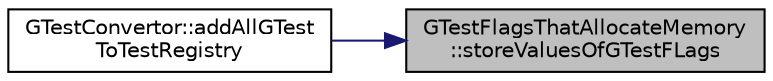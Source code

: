 digraph "GTestFlagsThatAllocateMemory::storeValuesOfGTestFLags"
{
 // LATEX_PDF_SIZE
  edge [fontname="Helvetica",fontsize="10",labelfontname="Helvetica",labelfontsize="10"];
  node [fontname="Helvetica",fontsize="10",shape=record];
  rankdir="RL";
  Node1 [label="GTestFlagsThatAllocateMemory\l::storeValuesOfGTestFLags",height=0.2,width=0.4,color="black", fillcolor="grey75", style="filled", fontcolor="black",tooltip=" "];
  Node1 -> Node2 [dir="back",color="midnightblue",fontsize="10",style="solid",fontname="Helvetica"];
  Node2 [label="GTestConvertor::addAllGTest\lToTestRegistry",height=0.2,width=0.4,color="black", fillcolor="white", style="filled",URL="$classGTestConvertor.html#a343aa2b5510fb0cc50a835f7b9e2277d",tooltip=" "];
}

